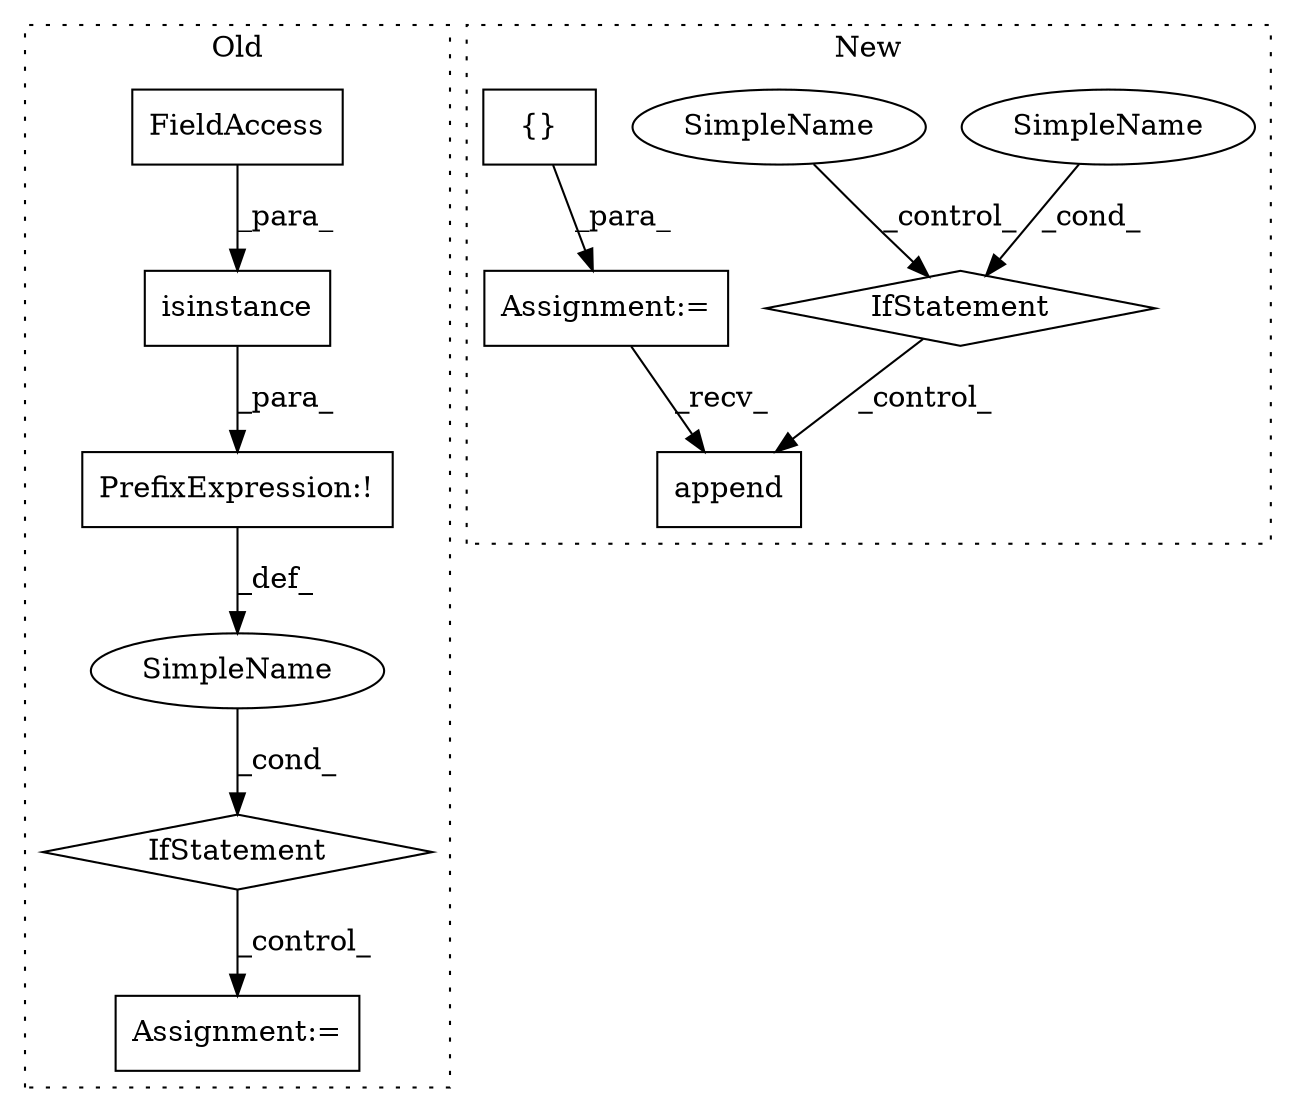 digraph G {
subgraph cluster0 {
1 [label="isinstance" a="32" s="7575,7613" l="11,1" shape="box"];
3 [label="IfStatement" a="25" s="7570,7614" l="4,2" shape="diamond"];
7 [label="FieldAccess" a="22" s="7597" l="16" shape="box"];
10 [label="Assignment:=" a="7" s="7667" l="1" shape="box"];
11 [label="SimpleName" a="42" s="" l="" shape="ellipse"];
12 [label="PrefixExpression:!" a="38" s="7574" l="1" shape="box"];
label = "Old";
style="dotted";
}
subgraph cluster1 {
2 [label="append" a="32" s="8594,8645" l="7,1" shape="box"];
4 [label="IfStatement" a="25" s="8534,8572" l="4,2" shape="diamond"];
5 [label="SimpleName" a="42" s="" l="" shape="ellipse"];
6 [label="SimpleName" a="42" s="" l="" shape="ellipse"];
8 [label="Assignment:=" a="7" s="8253" l="1" shape="box"];
9 [label="{}" a="4" s="8298" l="2" shape="box"];
label = "New";
style="dotted";
}
1 -> 12 [label="_para_"];
3 -> 10 [label="_control_"];
4 -> 2 [label="_control_"];
5 -> 4 [label="_cond_"];
6 -> 4 [label="_control_"];
7 -> 1 [label="_para_"];
8 -> 2 [label="_recv_"];
9 -> 8 [label="_para_"];
11 -> 3 [label="_cond_"];
12 -> 11 [label="_def_"];
}